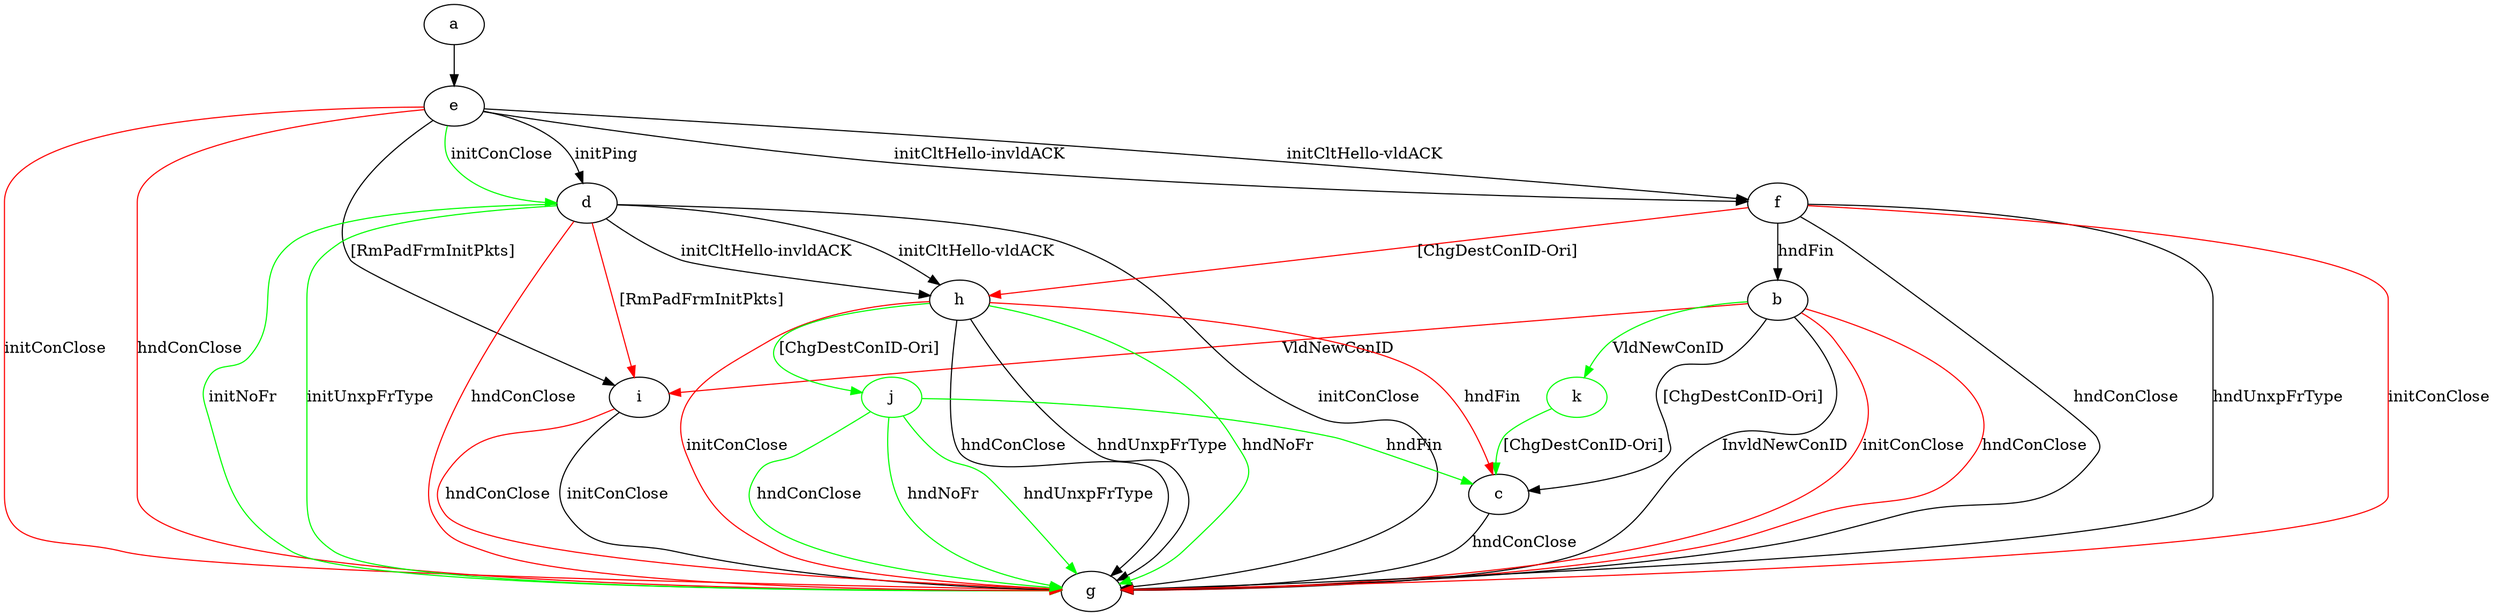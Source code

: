 digraph "" {
	a -> e	[key=0];
	b -> c	[key=0,
		label="[ChgDestConID-Ori] "];
	b -> g	[key=0,
		label="InvldNewConID "];
	b -> g	[key=1,
		color=red,
		label="initConClose "];
	b -> g	[key=2,
		color=red,
		label="hndConClose "];
	b -> i	[key=0,
		color=red,
		label="VldNewConID "];
	k	[color=green];
	b -> k	[key=0,
		color=green,
		label="VldNewConID "];
	c -> g	[key=0,
		label="hndConClose "];
	d -> g	[key=0,
		label="initConClose "];
	d -> g	[key=1,
		color=green,
		label="initNoFr "];
	d -> g	[key=2,
		color=green,
		label="initUnxpFrType "];
	d -> g	[key=3,
		color=red,
		label="hndConClose "];
	d -> h	[key=0,
		label="initCltHello-vldACK "];
	d -> h	[key=1,
		label="initCltHello-invldACK "];
	d -> i	[key=0,
		color=red,
		label="[RmPadFrmInitPkts] "];
	e -> d	[key=0,
		label="initPing "];
	e -> d	[key=1,
		color=green,
		label="initConClose "];
	e -> f	[key=0,
		label="initCltHello-vldACK "];
	e -> f	[key=1,
		label="initCltHello-invldACK "];
	e -> g	[key=0,
		color=red,
		label="initConClose "];
	e -> g	[key=1,
		color=red,
		label="hndConClose "];
	e -> i	[key=0,
		label="[RmPadFrmInitPkts] "];
	f -> b	[key=0,
		label="hndFin "];
	f -> g	[key=0,
		label="hndConClose "];
	f -> g	[key=1,
		label="hndUnxpFrType "];
	f -> g	[key=2,
		color=red,
		label="initConClose "];
	f -> h	[key=0,
		color=red,
		label="[ChgDestConID-Ori] "];
	h -> c	[key=0,
		color=red,
		label="hndFin "];
	h -> g	[key=0,
		label="hndConClose "];
	h -> g	[key=1,
		label="hndUnxpFrType "];
	h -> g	[key=2,
		color=green,
		label="hndNoFr "];
	h -> g	[key=3,
		color=red,
		label="initConClose "];
	j	[color=green];
	h -> j	[key=0,
		color=green,
		label="[ChgDestConID-Ori] "];
	i -> g	[key=0,
		label="initConClose "];
	i -> g	[key=1,
		color=red,
		label="hndConClose "];
	j -> c	[key=0,
		color=green,
		label="hndFin "];
	j -> g	[key=0,
		color=green,
		label="hndConClose "];
	j -> g	[key=1,
		color=green,
		label="hndNoFr "];
	j -> g	[key=2,
		color=green,
		label="hndUnxpFrType "];
	k -> c	[key=0,
		color=green,
		label="[ChgDestConID-Ori] "];
}
